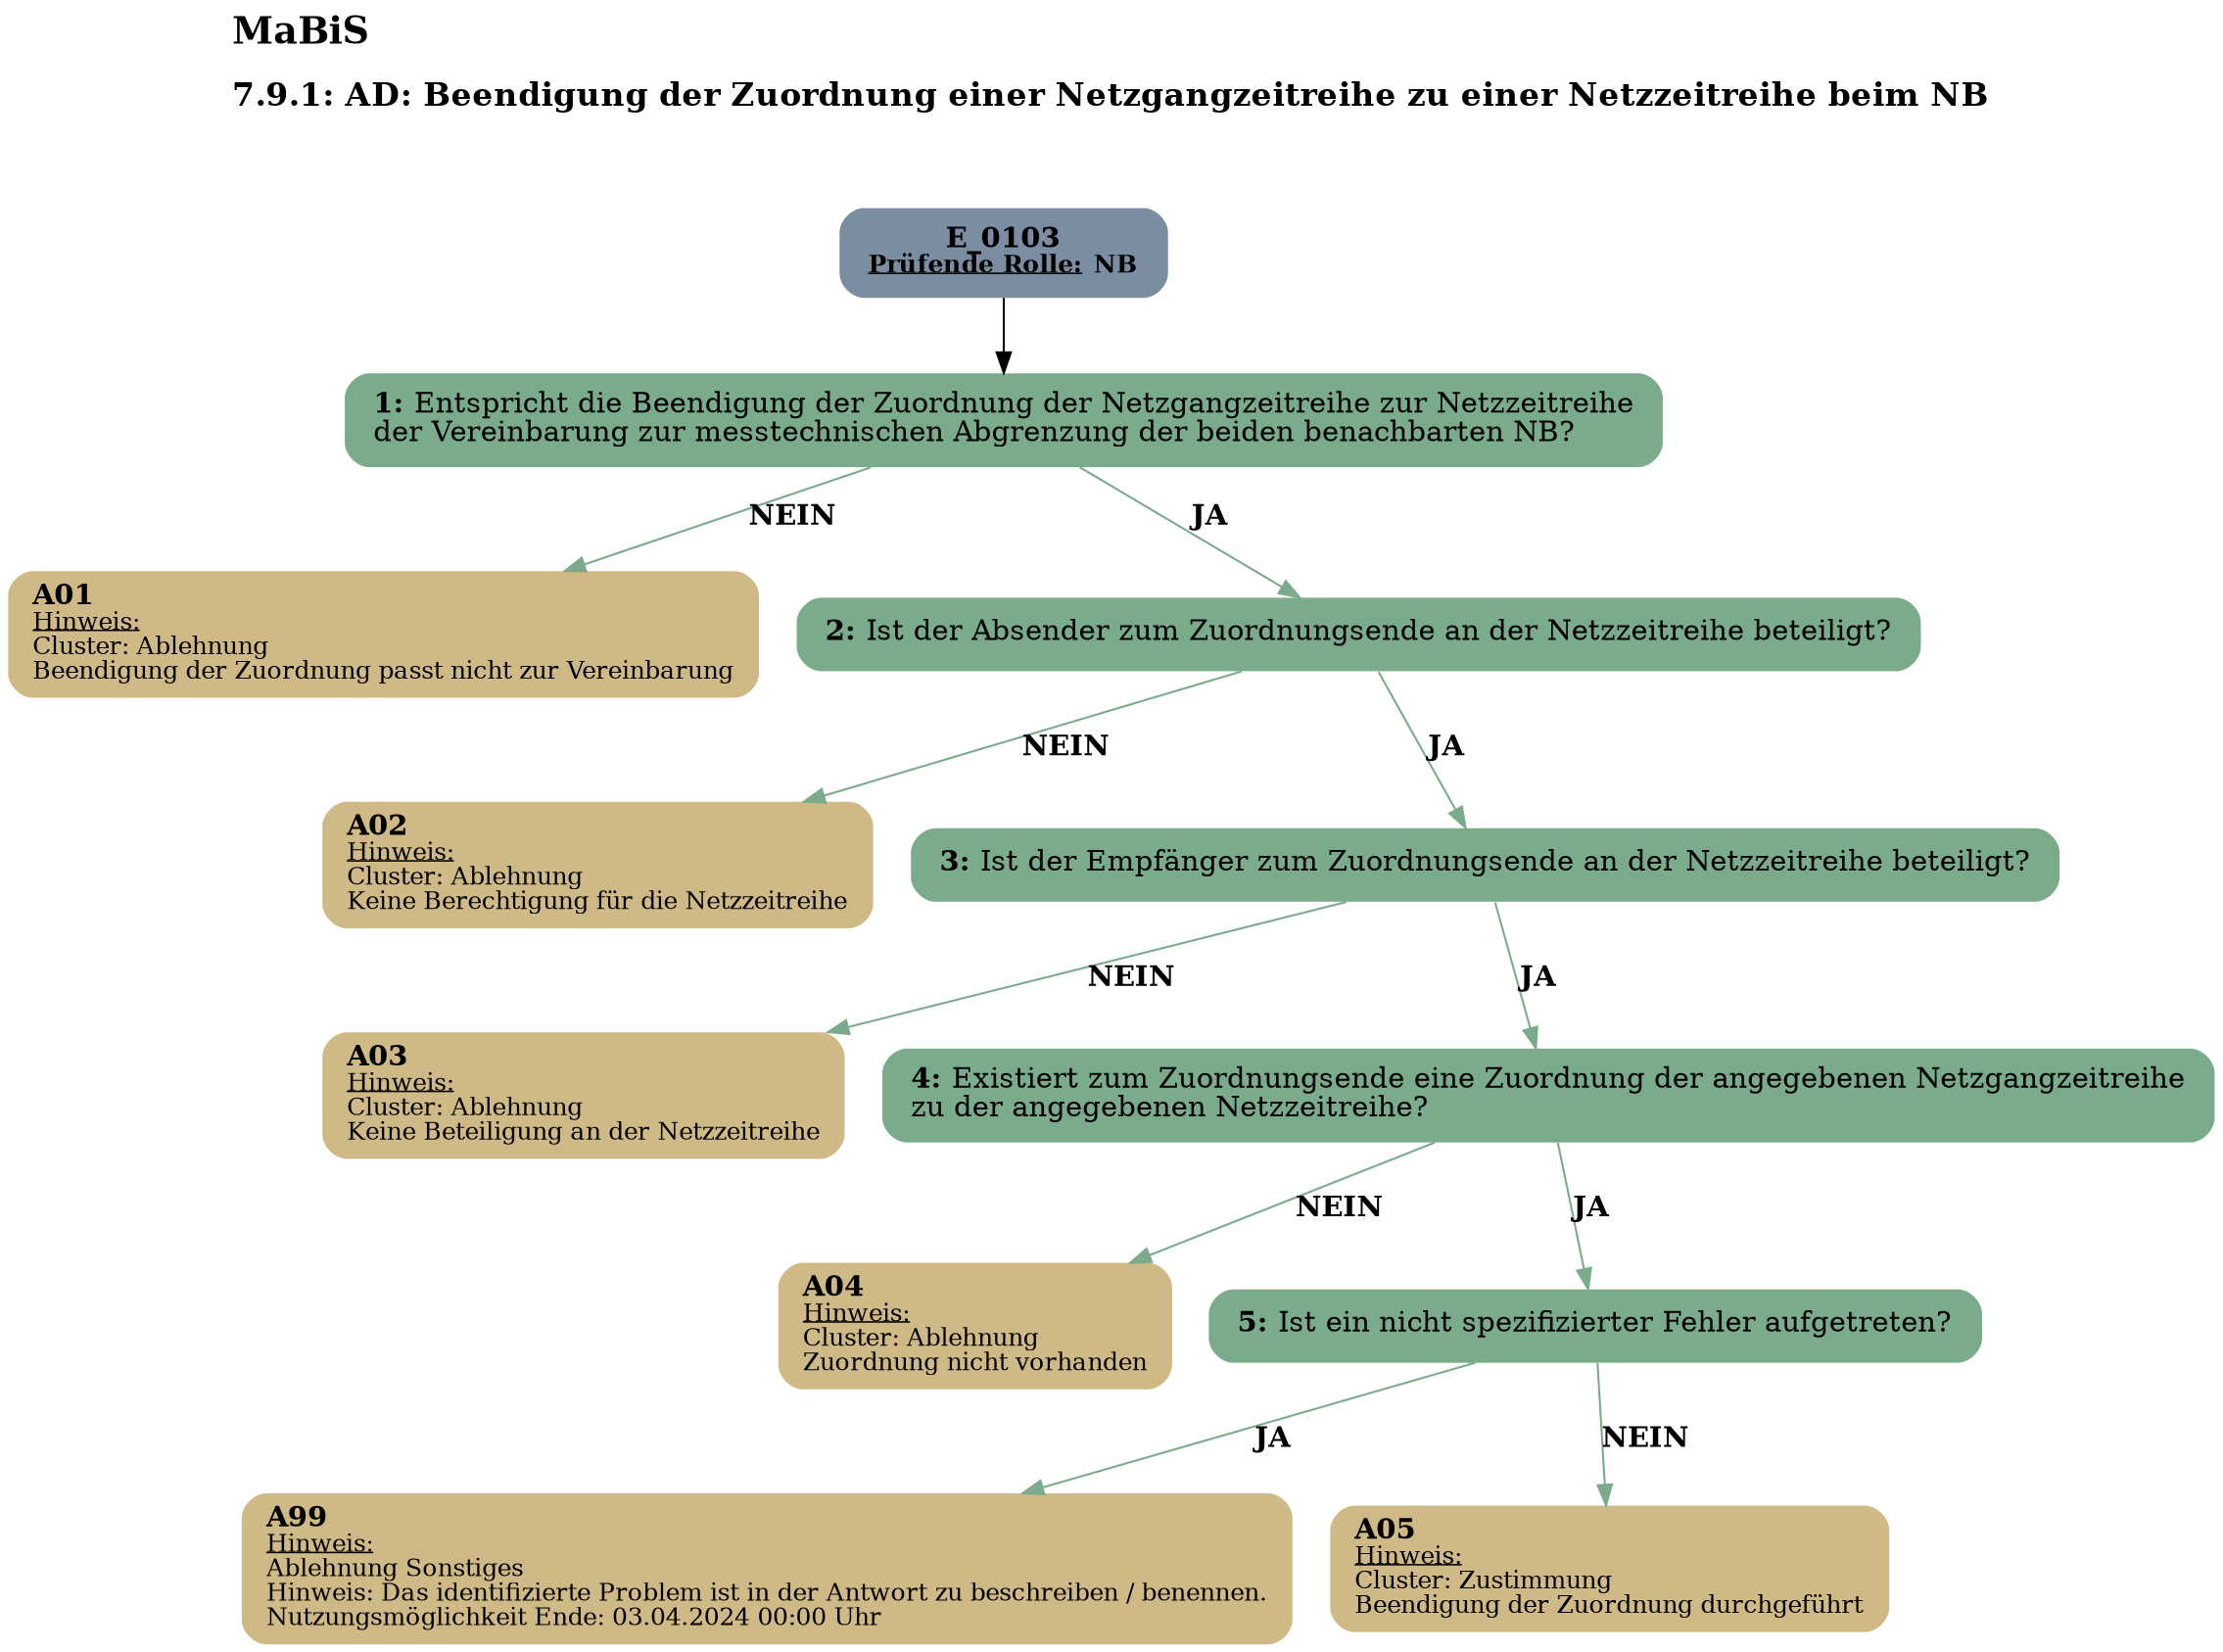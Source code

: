 digraph D {
    labelloc="t";
    label=<<B><FONT POINT-SIZE="18">MaBiS</FONT></B><BR align="left"/><BR/><B><FONT POINT-SIZE="16">7.9.1: AD: Beendigung der Zuordnung einer Netzgangzeitreihe zu einer Netzzeitreihe beim NB</FONT></B><BR align="left"/><BR/><BR/><BR/>>;
    ratio="compress";
    concentrate=true;
    pack=true;
    rankdir=TB;
    packmode="array";
    size="20,20";
    "Start" [margin="0.2,0.12", shape=box, style="filled,rounded", penwidth=0.0, fillcolor="#7a8da1", label=<<B>E_0103</B><BR align="center"/><FONT point-size="12"><B><U>Prüfende Rolle:</U> NB</B></FONT><BR align="center"/>>];
    "1" [margin="0.2,0.12", shape=box, style="filled,rounded", penwidth=0.0, fillcolor="#7aab8a", label=<<B>1: </B>Entspricht die Beendigung der Zuordnung der Netzgangzeitreihe zur Netzzeitreihe<BR align="left"/>der Vereinbarung zur messtechnischen Abgrenzung der beiden benachbarten NB?<BR align="left"/>>];
    "A01" [margin="0.17,0.08", shape=box, style="filled,rounded", penwidth=0.0, fillcolor="#cfb986", label=<<B>A01</B><BR align="left"/><FONT point-size="12"><U>Hinweis:</U><BR align="left"/>Cluster: Ablehnung<BR align="left"/>Beendigung der Zuordnung passt nicht zur Vereinbarung<BR align="left"/></FONT>>];
    "2" [margin="0.2,0.12", shape=box, style="filled,rounded", penwidth=0.0, fillcolor="#7aab8a", label=<<B>2: </B>Ist der Absender zum Zuordnungsende an der Netzzeitreihe beteiligt?<BR align="left"/>>];
    "A02" [margin="0.17,0.08", shape=box, style="filled,rounded", penwidth=0.0, fillcolor="#cfb986", label=<<B>A02</B><BR align="left"/><FONT point-size="12"><U>Hinweis:</U><BR align="left"/>Cluster: Ablehnung<BR align="left"/>Keine Berechtigung für die Netzzeitreihe<BR align="left"/></FONT>>];
    "3" [margin="0.2,0.12", shape=box, style="filled,rounded", penwidth=0.0, fillcolor="#7aab8a", label=<<B>3: </B>Ist der Empfänger zum Zuordnungsende an der Netzzeitreihe beteiligt?<BR align="left"/>>];
    "A03" [margin="0.17,0.08", shape=box, style="filled,rounded", penwidth=0.0, fillcolor="#cfb986", label=<<B>A03</B><BR align="left"/><FONT point-size="12"><U>Hinweis:</U><BR align="left"/>Cluster: Ablehnung<BR align="left"/>Keine Beteiligung an der Netzzeitreihe<BR align="left"/></FONT>>];
    "4" [margin="0.2,0.12", shape=box, style="filled,rounded", penwidth=0.0, fillcolor="#7aab8a", label=<<B>4: </B>Existiert zum Zuordnungsende eine Zuordnung der angegebenen Netzgangzeitreihe<BR align="left"/>zu der angegebenen Netzzeitreihe?<BR align="left"/>>];
    "A04" [margin="0.17,0.08", shape=box, style="filled,rounded", penwidth=0.0, fillcolor="#cfb986", label=<<B>A04</B><BR align="left"/><FONT point-size="12"><U>Hinweis:</U><BR align="left"/>Cluster: Ablehnung<BR align="left"/>Zuordnung nicht vorhanden<BR align="left"/></FONT>>];
    "5" [margin="0.2,0.12", shape=box, style="filled,rounded", penwidth=0.0, fillcolor="#7aab8a", label=<<B>5: </B>Ist ein nicht spezifizierter Fehler aufgetreten?<BR align="left"/>>];
    "A99" [margin="0.17,0.08", shape=box, style="filled,rounded", penwidth=0.0, fillcolor="#cfb986", label=<<B>A99</B><BR align="left"/><FONT point-size="12"><U>Hinweis:</U><BR align="left"/>Ablehnung Sonstiges<BR align="left"/>Hinweis: Das identifizierte Problem ist in der Antwort zu beschreiben / benennen.<BR align="left"/>Nutzungsmöglichkeit Ende: 03.04.2024 00:00 Uhr<BR align="left"/></FONT>>];
    "A05" [margin="0.17,0.08", shape=box, style="filled,rounded", penwidth=0.0, fillcolor="#cfb986", label=<<B>A05</B><BR align="left"/><FONT point-size="12"><U>Hinweis:</U><BR align="left"/>Cluster: Zustimmung<BR align="left"/>Beendigung der Zuordnung durchgeführt<BR align="left"/></FONT>>];

    "Start" -> "1";
    "1" -> "A01" [label=<<B>NEIN</B>>, color="#7aab8a"];
    "1" -> "2" [label=<<B>JA</B>>, color="#7aab8a"];
    "2" -> "A02" [label=<<B>NEIN</B>>, color="#7aab8a"];
    "2" -> "3" [label=<<B>JA</B>>, color="#7aab8a"];
    "3" -> "A03" [label=<<B>NEIN</B>>, color="#7aab8a"];
    "3" -> "4" [label=<<B>JA</B>>, color="#7aab8a"];
    "4" -> "A04" [label=<<B>NEIN</B>>, color="#7aab8a"];
    "4" -> "5" [label=<<B>JA</B>>, color="#7aab8a"];
    "5" -> "A99" [label=<<B>JA</B>>, color="#7aab8a"];
    "5" -> "A05" [label=<<B>NEIN</B>>, color="#7aab8a"];

    bgcolor="transparent";
}